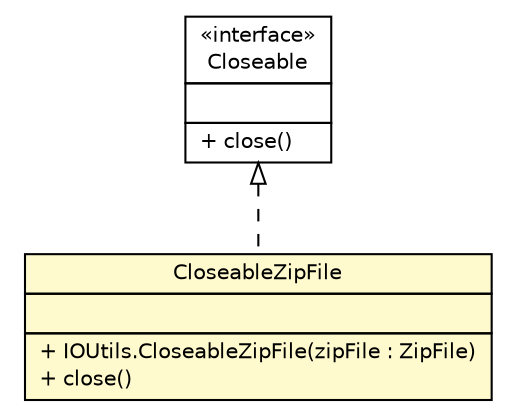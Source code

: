 #!/usr/local/bin/dot
#
# Class diagram 
# Generated by UMLGraph version R5_6 (http://www.umlgraph.org/)
#

digraph G {
	edge [fontname="Helvetica",fontsize=10,labelfontname="Helvetica",labelfontsize=10];
	node [fontname="Helvetica",fontsize=10,shape=plaintext];
	nodesep=0.25;
	ranksep=0.5;
	// sorcer.util.IOUtils.CloseableZipFile
	c236932 [label=<<table title="sorcer.util.IOUtils.CloseableZipFile" border="0" cellborder="1" cellspacing="0" cellpadding="2" port="p" bgcolor="lemonChiffon" href="./IOUtils.CloseableZipFile.html">
		<tr><td><table border="0" cellspacing="0" cellpadding="1">
<tr><td align="center" balign="center"> CloseableZipFile </td></tr>
		</table></td></tr>
		<tr><td><table border="0" cellspacing="0" cellpadding="1">
<tr><td align="left" balign="left">  </td></tr>
		</table></td></tr>
		<tr><td><table border="0" cellspacing="0" cellpadding="1">
<tr><td align="left" balign="left"> + IOUtils.CloseableZipFile(zipFile : ZipFile) </td></tr>
<tr><td align="left" balign="left"> + close() </td></tr>
		</table></td></tr>
		</table>>, URL="./IOUtils.CloseableZipFile.html", fontname="Helvetica", fontcolor="black", fontsize=10.0];
	//sorcer.util.IOUtils.CloseableZipFile implements java.io.Closeable
	c237566:p -> c236932:p [dir=back,arrowtail=empty,style=dashed];
	// java.io.Closeable
	c237566 [label=<<table title="java.io.Closeable" border="0" cellborder="1" cellspacing="0" cellpadding="2" port="p" href="http://docs.oracle.com/javase/7/docs/api/java/io/Closeable.html">
		<tr><td><table border="0" cellspacing="0" cellpadding="1">
<tr><td align="center" balign="center"> &#171;interface&#187; </td></tr>
<tr><td align="center" balign="center"> Closeable </td></tr>
		</table></td></tr>
		<tr><td><table border="0" cellspacing="0" cellpadding="1">
<tr><td align="left" balign="left">  </td></tr>
		</table></td></tr>
		<tr><td><table border="0" cellspacing="0" cellpadding="1">
<tr><td align="left" balign="left"> + close() </td></tr>
		</table></td></tr>
		</table>>, URL="http://docs.oracle.com/javase/7/docs/api/java/io/Closeable.html", fontname="Helvetica", fontcolor="black", fontsize=10.0];
}

